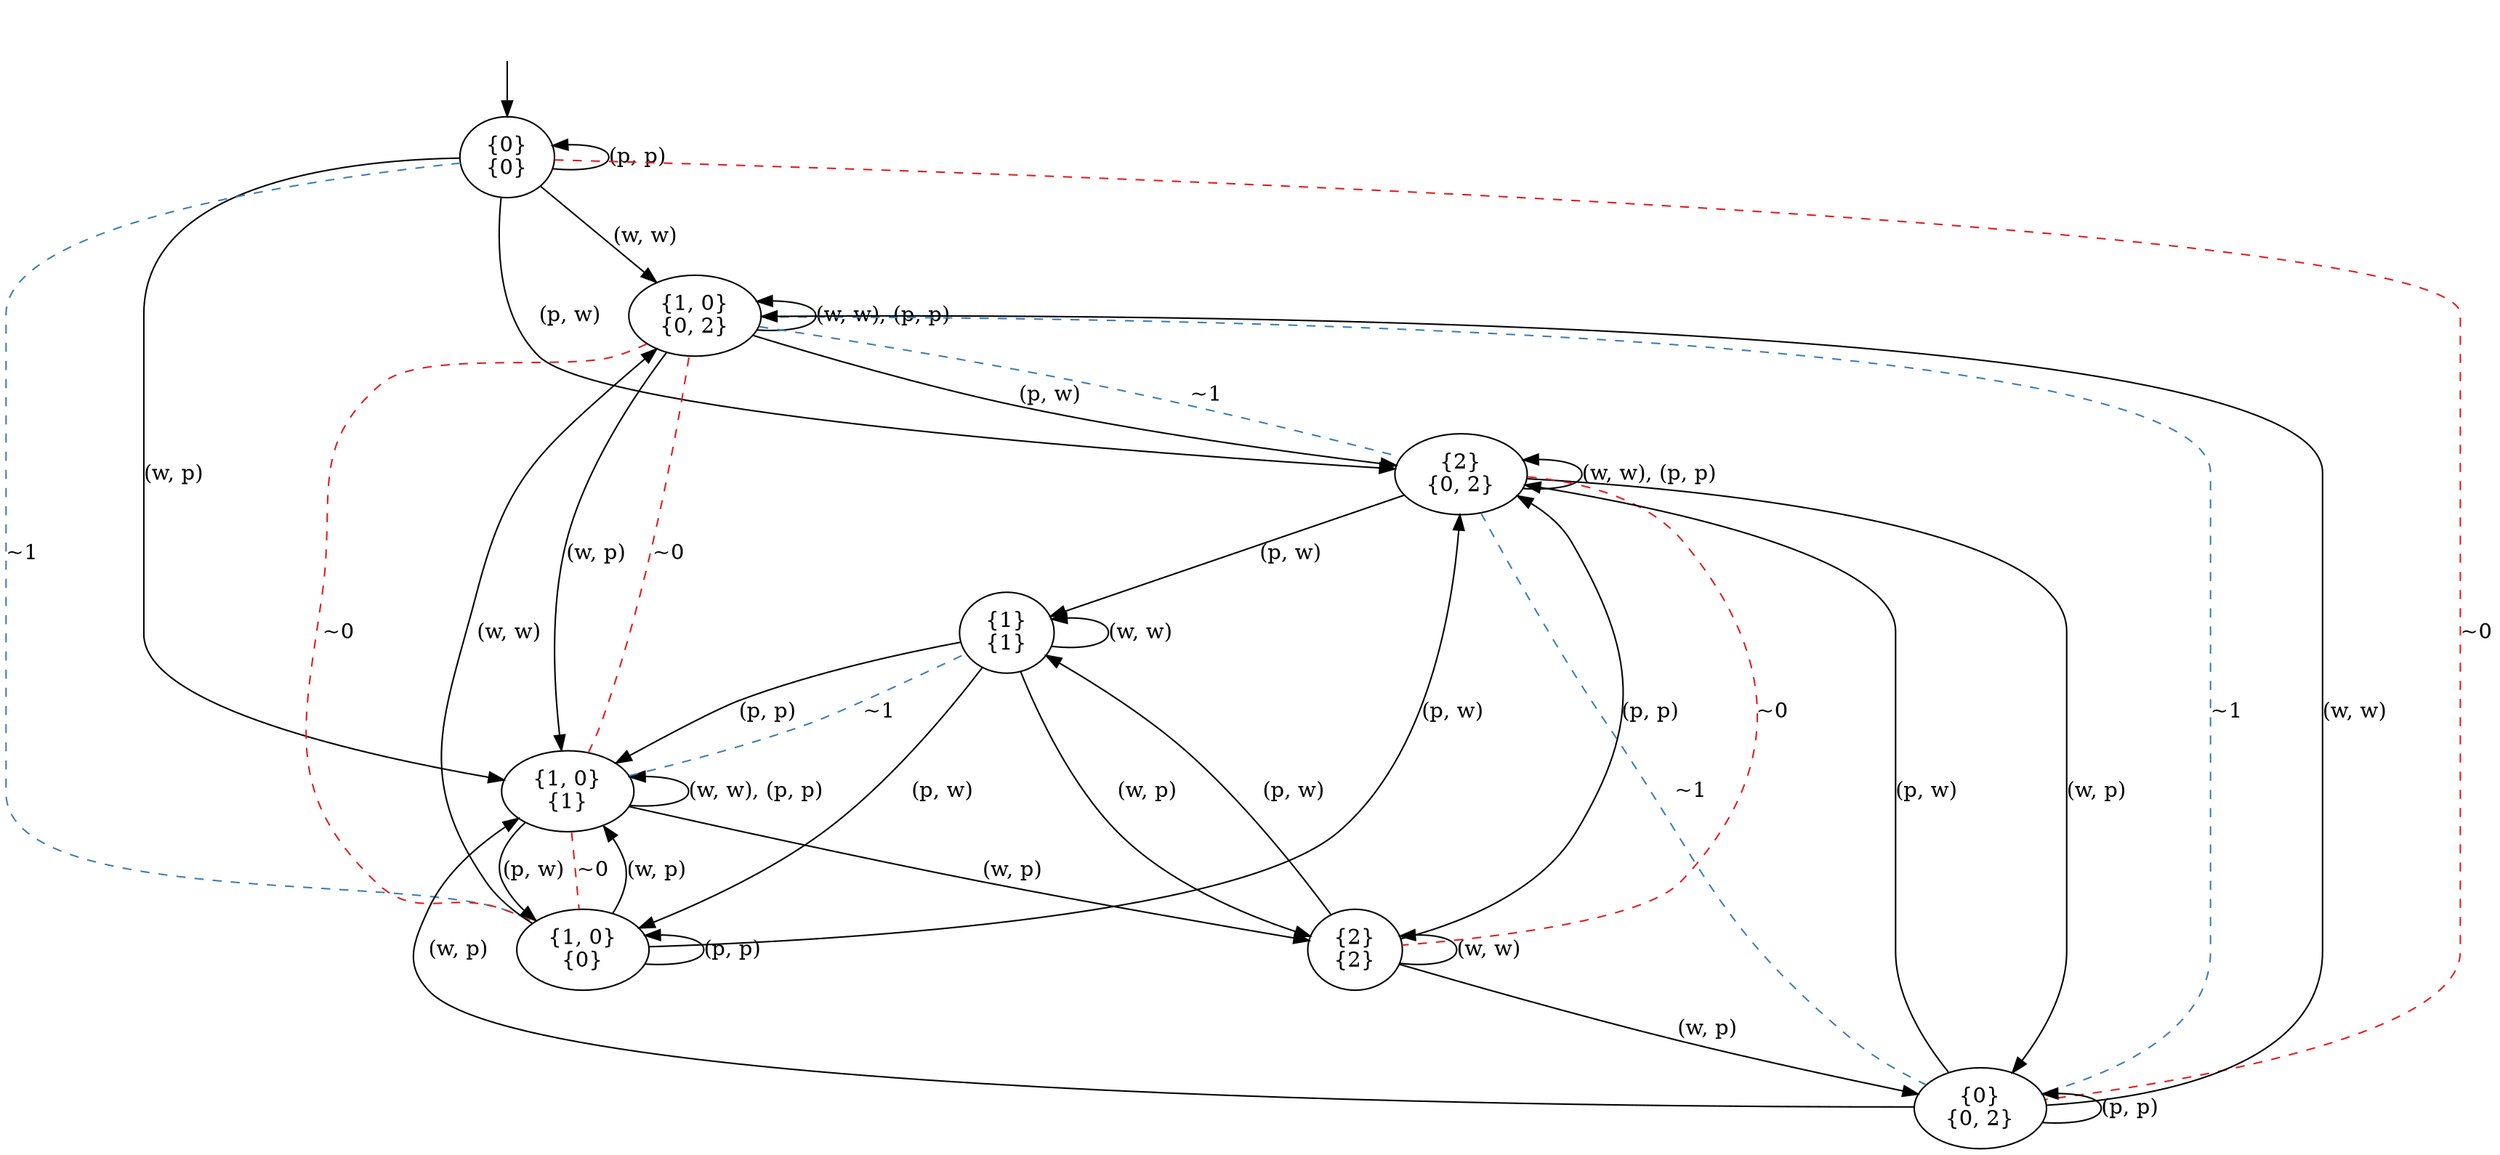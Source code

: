 digraph  {
concentrate=False;
nodesep=0.5;
ranksep=0.5;
splines=True;
4714401408 [label="{0}\n{0}"];
4714401464 [label="{1, 0}\n{0, 2}"];
4714400960 [label="{2}\n{0, 2}"];
4714401688 [label="{1, 0}\n{1}"];
4714456400 [label="{1}\n{1}"];
4714316016 [label="{0}\n{0, 2}"];
4714316240 [label="{1, 0}\n{0}"];
4714316352 [label="{2}\n{2}"];
hidden [label="", shape=none];
4714401408 -> 4714401464  [action="('w', 'w')", key="('w', 'w')", label="(w, w)"];
4714401408 -> 4714400960  [action="('p', 'w')", key="('p', 'w')", label="(p, w)"];
4714401408 -> 4714401688  [action="('w', 'p')", key="('w', 'p')", label="(w, p)"];
4714401408 -> 4714401408  [action="('p', 'p')", dir=back, key="('p', 'p')", label="(p, p)"];
4714401408 -> 4714316016  [arrowhead=none, color=1, colorscheme=set19, constraint=True, key=0, label="~0", style=dashed];
4714401408 -> 4714316240  [arrowhead=none, color=2, colorscheme=set19, constraint=True, key=0, label="~1", style=dashed];
4714401464 -> 4714400960  [action="('p', 'w')", key="('p', 'w')", label="(p, w)"];
4714401464 -> 4714400960  [arrowhead=none, color=2, colorscheme=set19, constraint=True, key=1, label="~1", style=dashed];
4714401464 -> 4714401688  [action="('w', 'p')", key="('w', 'p')", label="(w, p)"];
4714401464 -> 4714401464  [action="(('w', 'w'), ('p', 'p'))", dir=back, key="(('w', 'w'), ('p', 'p'))", label="(w, w), (p, p)"];
4714401464 -> 4714316240  [arrowhead=none, color=1, colorscheme=set19, constraint=True, key=0, label="~0", style=dashed];
4714401464 -> 4714316016  [arrowhead=none, color=2, colorscheme=set19, constraint=True, key=0, label="~1", style=dashed];
4714400960 -> 4714456400  [action="('p', 'w')", key="('p', 'w')", label="(p, w)"];
4714400960 -> 4714316016  [action="('w', 'p')", key="('w', 'p')", label="(w, p)"];
4714400960 -> 4714316016  [arrowhead=none, color=2, colorscheme=set19, constraint=True, key=1, label="~1", style=dashed];
4714400960 -> 4714400960  [action="(('w', 'w'), ('p', 'p'))", dir=back, key="(('w', 'w'), ('p', 'p'))", label="(w, w), (p, p)"];
4714400960 -> 4714316352  [arrowhead=none, color=1, colorscheme=set19, constraint=True, key=0, label="~0", style=dashed];
4714401688 -> 4714316240  [action="('p', 'w')", key="('p', 'w')", label="(p, w)"];
4714401688 -> 4714316240  [arrowhead=none, color=1, colorscheme=set19, constraint=True, key=1, label="~0", style=dashed];
4714401688 -> 4714316352  [action="('w', 'p')", key="('w', 'p')", label="(w, p)"];
4714401688 -> 4714401688  [action="(('w', 'w'), ('p', 'p'))", dir=back, key="(('w', 'w'), ('p', 'p'))", label="(w, w), (p, p)"];
4714401688 -> 4714401464  [arrowhead=none, color=1, colorscheme=set19, constraint=True, key=0, label="~0", style=dashed];
4714401688 -> 4714456400  [arrowhead=none, color=2, colorscheme=set19, constraint=True, key=0, label="~1", style=dashed];
4714456400 -> 4714456400  [action="('w', 'w')", dir=back, key="('w', 'w')", label="(w, w)"];
4714456400 -> 4714316240  [action="('p', 'w')", key="('p', 'w')", label="(p, w)"];
4714456400 -> 4714316352  [action="('w', 'p')", key="('w', 'p')", label="(w, p)"];
4714456400 -> 4714401688  [action="('p', 'p')", key="('p', 'p')", label="(p, p)"];
4714316016 -> 4714401464  [action="('w', 'w')", key="('w', 'w')", label="(w, w)"];
4714316016 -> 4714400960  [action="('p', 'w')", key="('p', 'w')", label="(p, w)"];
4714316016 -> 4714401688  [action="('w', 'p')", key="('w', 'p')", label="(w, p)"];
4714316016 -> 4714316016  [action="('p', 'p')", dir=back, key="('p', 'p')", label="(p, p)"];
4714316240 -> 4714401464  [action="('w', 'w')", key="('w', 'w')", label="(w, w)"];
4714316240 -> 4714400960  [action="('p', 'w')", key="('p', 'w')", label="(p, w)"];
4714316240 -> 4714401688  [action="('w', 'p')", key="('w', 'p')", label="(w, p)"];
4714316240 -> 4714316240  [action="('p', 'p')", dir=back, key="('p', 'p')", label="(p, p)"];
4714316352 -> 4714316352  [action="('w', 'w')", dir=back, key="('w', 'w')", label="(w, w)"];
4714316352 -> 4714456400  [action="('p', 'w')", key="('p', 'w')", label="(p, w)"];
4714316352 -> 4714316016  [action="('w', 'p')", key="('w', 'p')", label="(w, p)"];
4714316352 -> 4714400960  [action="('p', 'p')", key="('p', 'p')", label="(p, p)"];
hidden -> 4714401408  [key=0];
}

